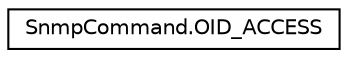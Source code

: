 digraph "Graphical Class Hierarchy"
{
  edge [fontname="Helvetica",fontsize="10",labelfontname="Helvetica",labelfontsize="10"];
  node [fontname="Helvetica",fontsize="10",shape=record];
  rankdir="LR";
  Node1 [label="SnmpCommand.OID_ACCESS",height=0.2,width=0.4,color="black", fillcolor="white", style="filled",URL="$enummib2bib_1_1_snmp_command_1_1_o_i_d___a_c_c_e_s_s.html"];
}
